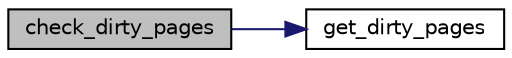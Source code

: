 digraph "check_dirty_pages"
{
  edge [fontname="Helvetica",fontsize="10",labelfontname="Helvetica",labelfontsize="10"];
  node [fontname="Helvetica",fontsize="10",shape=record];
  rankdir="LR";
  Node1 [label="check_dirty_pages",height=0.2,width=0.4,color="black", fillcolor="grey75", style="filled", fontcolor="black"];
  Node1 -> Node2 [color="midnightblue",fontsize="10",style="solid",fontname="Helvetica"];
  Node2 [label="get_dirty_pages",height=0.2,width=0.4,color="black", fillcolor="white", style="filled",URL="$cache__utilities_8hpp.html#ab84207f059504235e8759cc261bd9f24"];
}
